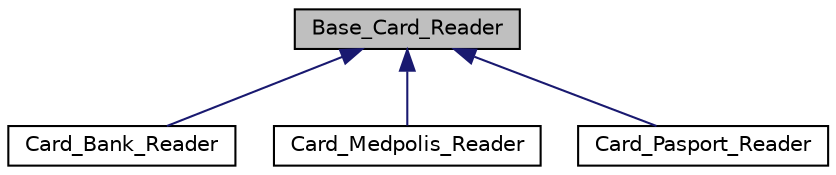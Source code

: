 digraph "Base_Card_Reader"
{
  edge [fontname="Helvetica",fontsize="10",labelfontname="Helvetica",labelfontsize="10"];
  node [fontname="Helvetica",fontsize="10",shape=record];
  Node1 [label="Base_Card_Reader",height=0.2,width=0.4,color="black", fillcolor="grey75", style="filled", fontcolor="black"];
  Node1 -> Node2 [dir="back",color="midnightblue",fontsize="10",style="solid",fontname="Helvetica"];
  Node2 [label="Card_Bank_Reader",height=0.2,width=0.4,color="black", fillcolor="white", style="filled",URL="$classCard__Bank__Reader.html"];
  Node1 -> Node3 [dir="back",color="midnightblue",fontsize="10",style="solid",fontname="Helvetica"];
  Node3 [label="Card_Medpolis_Reader",height=0.2,width=0.4,color="black", fillcolor="white", style="filled",URL="$classCard__Medpolis__Reader.html"];
  Node1 -> Node4 [dir="back",color="midnightblue",fontsize="10",style="solid",fontname="Helvetica"];
  Node4 [label="Card_Pasport_Reader",height=0.2,width=0.4,color="black", fillcolor="white", style="filled",URL="$classCard__Pasport__Reader.html"];
}
